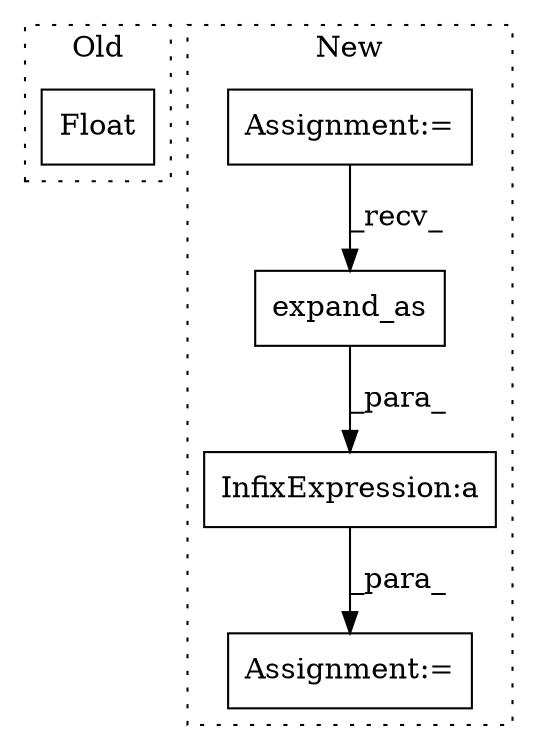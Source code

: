 digraph G {
subgraph cluster0 {
1 [label="Float" a="32" s="1272" l="7" shape="box"];
label = "Old";
style="dotted";
}
subgraph cluster1 {
2 [label="expand_as" a="32" s="1215,1234" l="10,1" shape="box"];
3 [label="InfixExpression:a" a="27" s="1181" l="3" shape="box"];
4 [label="Assignment:=" a="7" s="1170" l="1" shape="box"];
5 [label="Assignment:=" a="7" s="974" l="5" shape="box"];
label = "New";
style="dotted";
}
2 -> 3 [label="_para_"];
3 -> 4 [label="_para_"];
5 -> 2 [label="_recv_"];
}